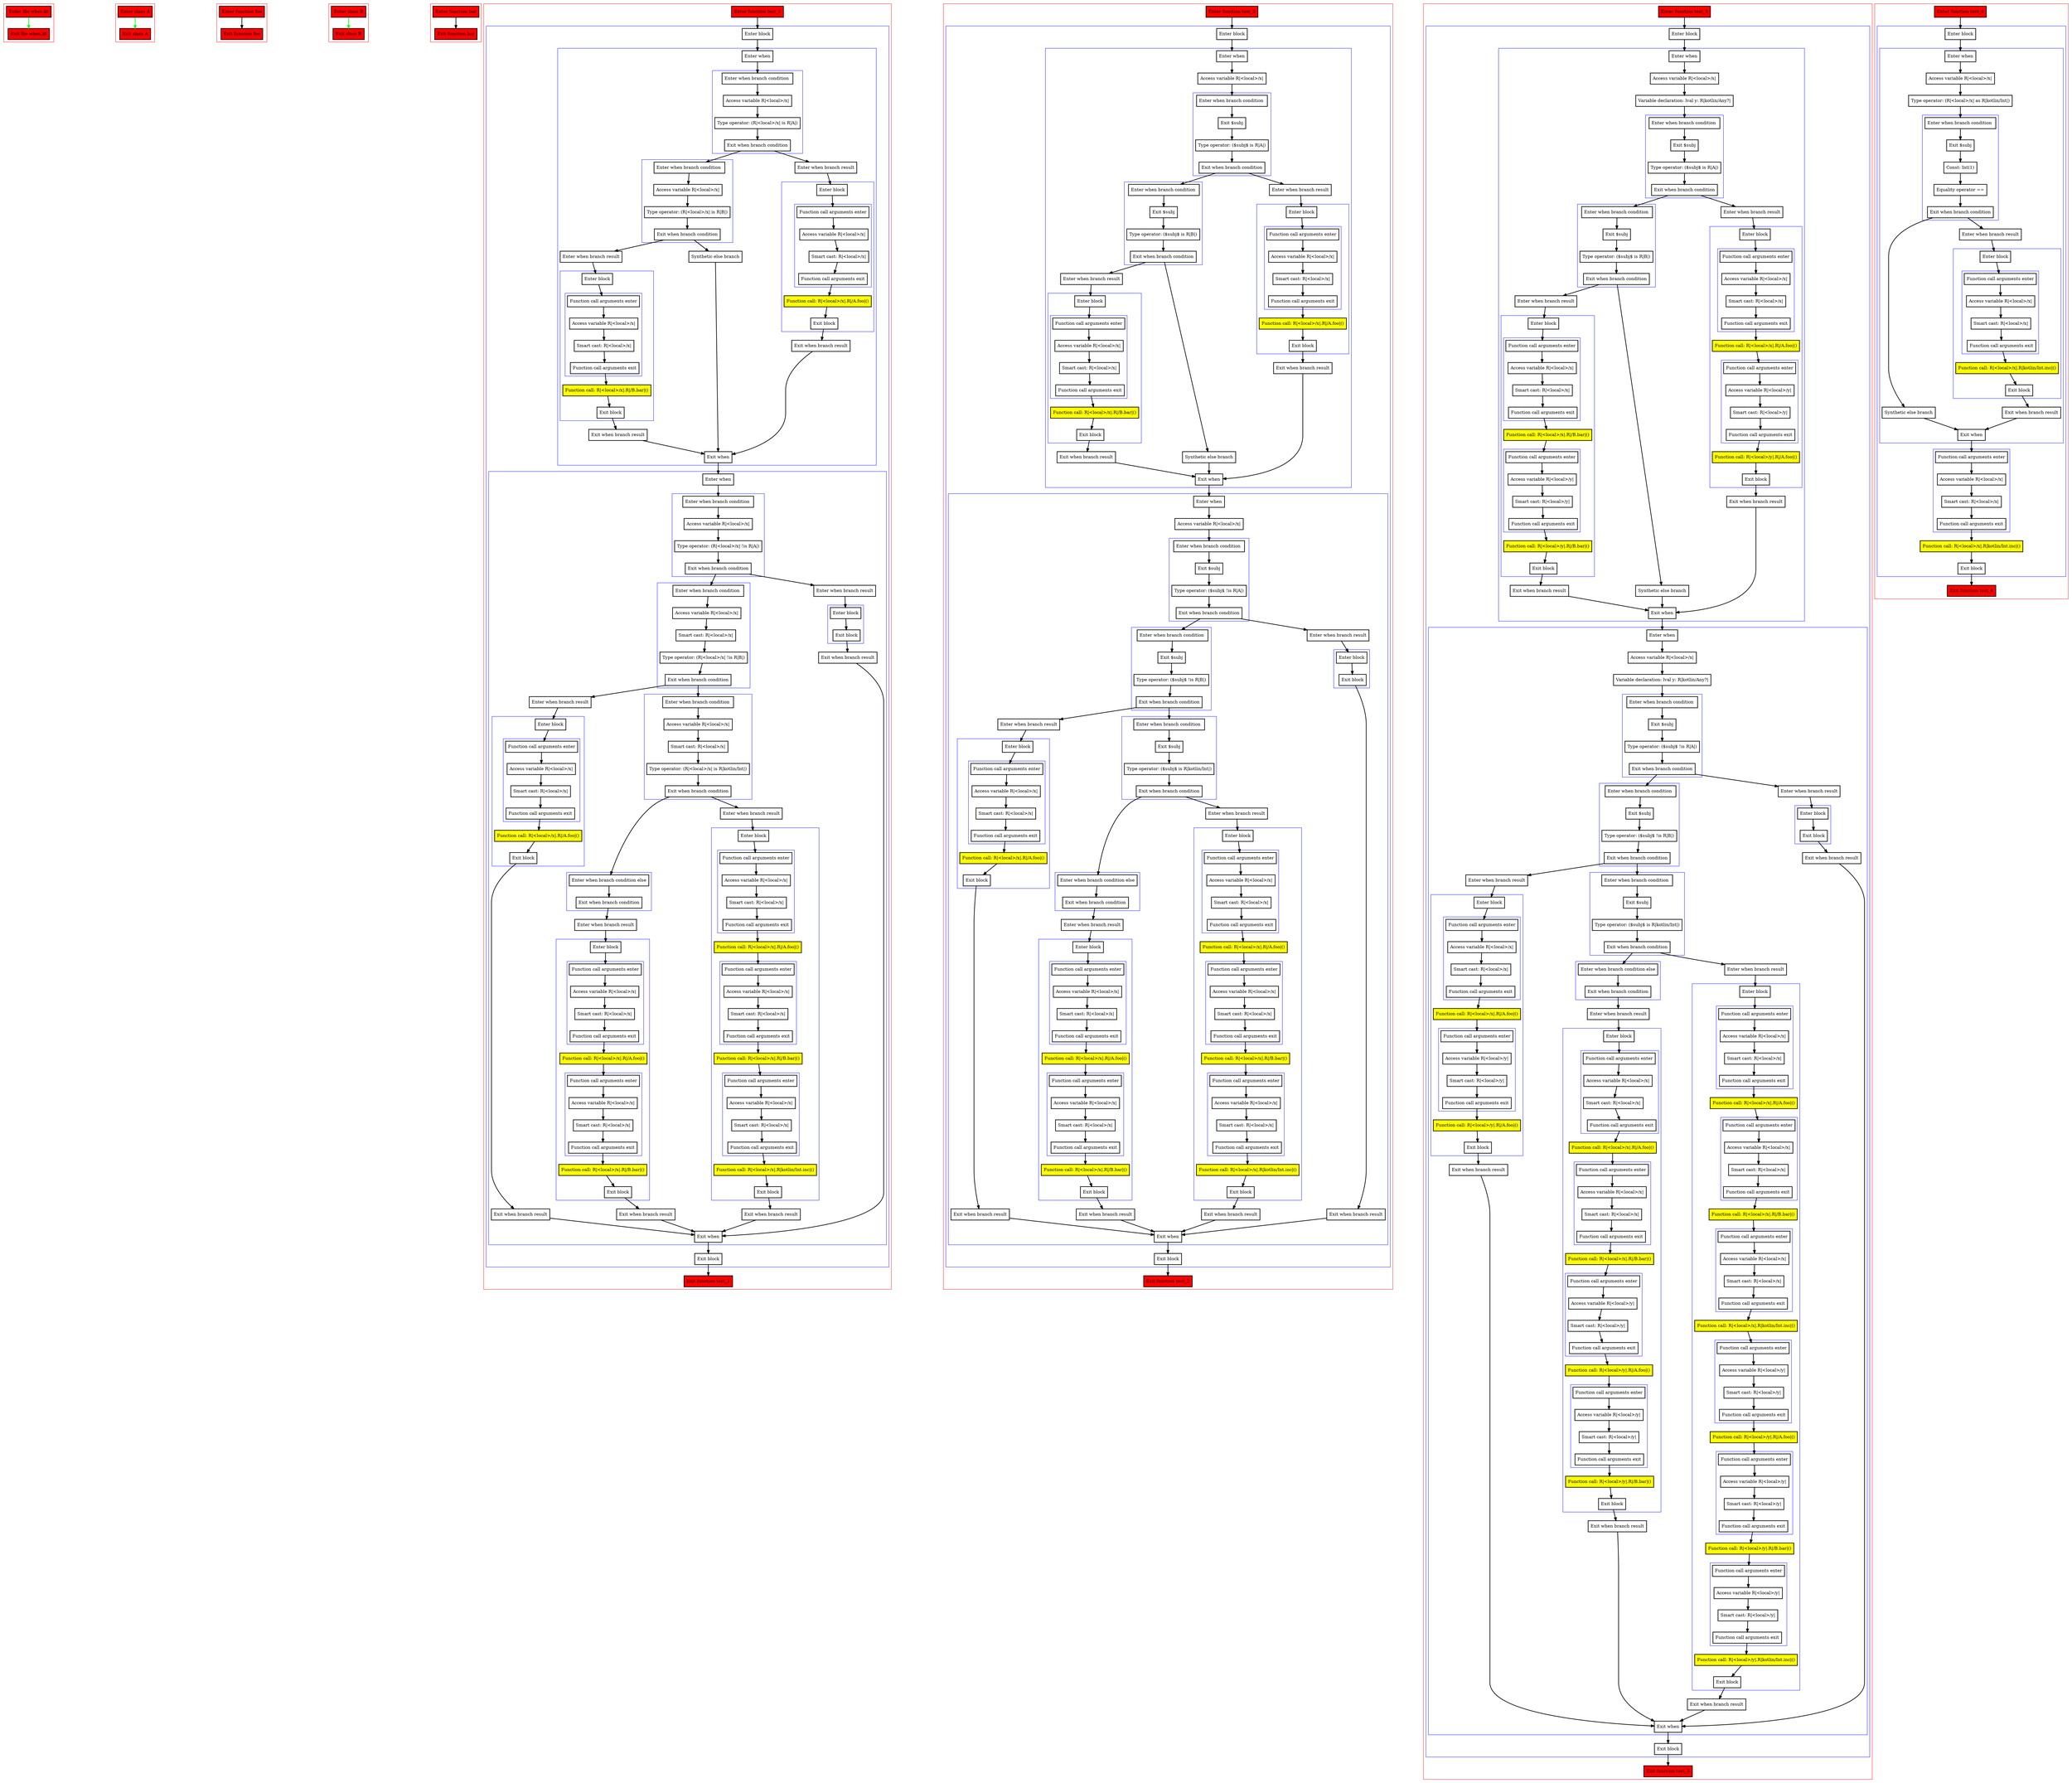 digraph when_kt {
    graph [nodesep=3]
    node [shape=box penwidth=2]
    edge [penwidth=2]

    subgraph cluster_0 {
        color=red
        0 [label="Enter file when.kt" style="filled" fillcolor=red];
        1 [label="Exit file when.kt" style="filled" fillcolor=red];
    }
    0 -> {1} [color=green];

    subgraph cluster_1 {
        color=red
        2 [label="Enter class A" style="filled" fillcolor=red];
        3 [label="Exit class A" style="filled" fillcolor=red];
    }
    2 -> {3} [color=green];

    subgraph cluster_2 {
        color=red
        4 [label="Enter function foo" style="filled" fillcolor=red];
        5 [label="Exit function foo" style="filled" fillcolor=red];
    }
    4 -> {5};

    subgraph cluster_3 {
        color=red
        6 [label="Enter class B" style="filled" fillcolor=red];
        7 [label="Exit class B" style="filled" fillcolor=red];
    }
    6 -> {7} [color=green];

    subgraph cluster_4 {
        color=red
        8 [label="Enter function bar" style="filled" fillcolor=red];
        9 [label="Exit function bar" style="filled" fillcolor=red];
    }
    8 -> {9};

    subgraph cluster_5 {
        color=red
        10 [label="Enter function test_1" style="filled" fillcolor=red];
        subgraph cluster_6 {
            color=blue
            11 [label="Enter block"];
            subgraph cluster_7 {
                color=blue
                12 [label="Enter when"];
                subgraph cluster_8 {
                    color=blue
                    13 [label="Enter when branch condition "];
                    14 [label="Access variable R|<local>/x|"];
                    15 [label="Type operator: (R|<local>/x| is R|A|)"];
                    16 [label="Exit when branch condition"];
                }
                subgraph cluster_9 {
                    color=blue
                    17 [label="Enter when branch condition "];
                    18 [label="Access variable R|<local>/x|"];
                    19 [label="Type operator: (R|<local>/x| is R|B|)"];
                    20 [label="Exit when branch condition"];
                }
                21 [label="Synthetic else branch"];
                22 [label="Enter when branch result"];
                subgraph cluster_10 {
                    color=blue
                    23 [label="Enter block"];
                    subgraph cluster_11 {
                        color=blue
                        24 [label="Function call arguments enter"];
                        25 [label="Access variable R|<local>/x|"];
                        26 [label="Smart cast: R|<local>/x|"];
                        27 [label="Function call arguments exit"];
                    }
                    28 [label="Function call: R|<local>/x|.R|/B.bar|()" style="filled" fillcolor=yellow];
                    29 [label="Exit block"];
                }
                30 [label="Exit when branch result"];
                31 [label="Enter when branch result"];
                subgraph cluster_12 {
                    color=blue
                    32 [label="Enter block"];
                    subgraph cluster_13 {
                        color=blue
                        33 [label="Function call arguments enter"];
                        34 [label="Access variable R|<local>/x|"];
                        35 [label="Smart cast: R|<local>/x|"];
                        36 [label="Function call arguments exit"];
                    }
                    37 [label="Function call: R|<local>/x|.R|/A.foo|()" style="filled" fillcolor=yellow];
                    38 [label="Exit block"];
                }
                39 [label="Exit when branch result"];
                40 [label="Exit when"];
            }
            subgraph cluster_14 {
                color=blue
                41 [label="Enter when"];
                subgraph cluster_15 {
                    color=blue
                    42 [label="Enter when branch condition "];
                    43 [label="Access variable R|<local>/x|"];
                    44 [label="Type operator: (R|<local>/x| !is R|A|)"];
                    45 [label="Exit when branch condition"];
                }
                subgraph cluster_16 {
                    color=blue
                    46 [label="Enter when branch condition "];
                    47 [label="Access variable R|<local>/x|"];
                    48 [label="Smart cast: R|<local>/x|"];
                    49 [label="Type operator: (R|<local>/x| !is R|B|)"];
                    50 [label="Exit when branch condition"];
                }
                subgraph cluster_17 {
                    color=blue
                    51 [label="Enter when branch condition "];
                    52 [label="Access variable R|<local>/x|"];
                    53 [label="Smart cast: R|<local>/x|"];
                    54 [label="Type operator: (R|<local>/x| is R|kotlin/Int|)"];
                    55 [label="Exit when branch condition"];
                }
                subgraph cluster_18 {
                    color=blue
                    56 [label="Enter when branch condition else"];
                    57 [label="Exit when branch condition"];
                }
                58 [label="Enter when branch result"];
                subgraph cluster_19 {
                    color=blue
                    59 [label="Enter block"];
                    subgraph cluster_20 {
                        color=blue
                        60 [label="Function call arguments enter"];
                        61 [label="Access variable R|<local>/x|"];
                        62 [label="Smart cast: R|<local>/x|"];
                        63 [label="Function call arguments exit"];
                    }
                    64 [label="Function call: R|<local>/x|.R|/A.foo|()" style="filled" fillcolor=yellow];
                    subgraph cluster_21 {
                        color=blue
                        65 [label="Function call arguments enter"];
                        66 [label="Access variable R|<local>/x|"];
                        67 [label="Smart cast: R|<local>/x|"];
                        68 [label="Function call arguments exit"];
                    }
                    69 [label="Function call: R|<local>/x|.R|/B.bar|()" style="filled" fillcolor=yellow];
                    70 [label="Exit block"];
                }
                71 [label="Exit when branch result"];
                72 [label="Enter when branch result"];
                subgraph cluster_22 {
                    color=blue
                    73 [label="Enter block"];
                    subgraph cluster_23 {
                        color=blue
                        74 [label="Function call arguments enter"];
                        75 [label="Access variable R|<local>/x|"];
                        76 [label="Smart cast: R|<local>/x|"];
                        77 [label="Function call arguments exit"];
                    }
                    78 [label="Function call: R|<local>/x|.R|/A.foo|()" style="filled" fillcolor=yellow];
                    subgraph cluster_24 {
                        color=blue
                        79 [label="Function call arguments enter"];
                        80 [label="Access variable R|<local>/x|"];
                        81 [label="Smart cast: R|<local>/x|"];
                        82 [label="Function call arguments exit"];
                    }
                    83 [label="Function call: R|<local>/x|.R|/B.bar|()" style="filled" fillcolor=yellow];
                    subgraph cluster_25 {
                        color=blue
                        84 [label="Function call arguments enter"];
                        85 [label="Access variable R|<local>/x|"];
                        86 [label="Smart cast: R|<local>/x|"];
                        87 [label="Function call arguments exit"];
                    }
                    88 [label="Function call: R|<local>/x|.R|kotlin/Int.inc|()" style="filled" fillcolor=yellow];
                    89 [label="Exit block"];
                }
                90 [label="Exit when branch result"];
                91 [label="Enter when branch result"];
                subgraph cluster_26 {
                    color=blue
                    92 [label="Enter block"];
                    subgraph cluster_27 {
                        color=blue
                        93 [label="Function call arguments enter"];
                        94 [label="Access variable R|<local>/x|"];
                        95 [label="Smart cast: R|<local>/x|"];
                        96 [label="Function call arguments exit"];
                    }
                    97 [label="Function call: R|<local>/x|.R|/A.foo|()" style="filled" fillcolor=yellow];
                    98 [label="Exit block"];
                }
                99 [label="Exit when branch result"];
                100 [label="Enter when branch result"];
                subgraph cluster_28 {
                    color=blue
                    101 [label="Enter block"];
                    102 [label="Exit block"];
                }
                103 [label="Exit when branch result"];
                104 [label="Exit when"];
            }
            105 [label="Exit block"];
        }
        106 [label="Exit function test_1" style="filled" fillcolor=red];
    }
    10 -> {11};
    11 -> {12};
    12 -> {13};
    13 -> {14};
    14 -> {15};
    15 -> {16};
    16 -> {17 31};
    17 -> {18};
    18 -> {19};
    19 -> {20};
    20 -> {21 22};
    21 -> {40};
    22 -> {23};
    23 -> {24};
    24 -> {25};
    25 -> {26};
    26 -> {27};
    27 -> {28};
    28 -> {29};
    29 -> {30};
    30 -> {40};
    31 -> {32};
    32 -> {33};
    33 -> {34};
    34 -> {35};
    35 -> {36};
    36 -> {37};
    37 -> {38};
    38 -> {39};
    39 -> {40};
    40 -> {41};
    41 -> {42};
    42 -> {43};
    43 -> {44};
    44 -> {45};
    45 -> {46 100};
    46 -> {47};
    47 -> {48};
    48 -> {49};
    49 -> {50};
    50 -> {51 91};
    51 -> {52};
    52 -> {53};
    53 -> {54};
    54 -> {55};
    55 -> {56 72};
    56 -> {57};
    57 -> {58};
    58 -> {59};
    59 -> {60};
    60 -> {61};
    61 -> {62};
    62 -> {63};
    63 -> {64};
    64 -> {65};
    65 -> {66};
    66 -> {67};
    67 -> {68};
    68 -> {69};
    69 -> {70};
    70 -> {71};
    71 -> {104};
    72 -> {73};
    73 -> {74};
    74 -> {75};
    75 -> {76};
    76 -> {77};
    77 -> {78};
    78 -> {79};
    79 -> {80};
    80 -> {81};
    81 -> {82};
    82 -> {83};
    83 -> {84};
    84 -> {85};
    85 -> {86};
    86 -> {87};
    87 -> {88};
    88 -> {89};
    89 -> {90};
    90 -> {104};
    91 -> {92};
    92 -> {93};
    93 -> {94};
    94 -> {95};
    95 -> {96};
    96 -> {97};
    97 -> {98};
    98 -> {99};
    99 -> {104};
    100 -> {101};
    101 -> {102};
    102 -> {103};
    103 -> {104};
    104 -> {105};
    105 -> {106};

    subgraph cluster_29 {
        color=red
        107 [label="Enter function test_2" style="filled" fillcolor=red];
        subgraph cluster_30 {
            color=blue
            108 [label="Enter block"];
            subgraph cluster_31 {
                color=blue
                109 [label="Enter when"];
                110 [label="Access variable R|<local>/x|"];
                subgraph cluster_32 {
                    color=blue
                    111 [label="Enter when branch condition "];
                    112 [label="Exit $subj"];
                    113 [label="Type operator: ($subj$ is R|A|)"];
                    114 [label="Exit when branch condition"];
                }
                subgraph cluster_33 {
                    color=blue
                    115 [label="Enter when branch condition "];
                    116 [label="Exit $subj"];
                    117 [label="Type operator: ($subj$ is R|B|)"];
                    118 [label="Exit when branch condition"];
                }
                119 [label="Synthetic else branch"];
                120 [label="Enter when branch result"];
                subgraph cluster_34 {
                    color=blue
                    121 [label="Enter block"];
                    subgraph cluster_35 {
                        color=blue
                        122 [label="Function call arguments enter"];
                        123 [label="Access variable R|<local>/x|"];
                        124 [label="Smart cast: R|<local>/x|"];
                        125 [label="Function call arguments exit"];
                    }
                    126 [label="Function call: R|<local>/x|.R|/B.bar|()" style="filled" fillcolor=yellow];
                    127 [label="Exit block"];
                }
                128 [label="Exit when branch result"];
                129 [label="Enter when branch result"];
                subgraph cluster_36 {
                    color=blue
                    130 [label="Enter block"];
                    subgraph cluster_37 {
                        color=blue
                        131 [label="Function call arguments enter"];
                        132 [label="Access variable R|<local>/x|"];
                        133 [label="Smart cast: R|<local>/x|"];
                        134 [label="Function call arguments exit"];
                    }
                    135 [label="Function call: R|<local>/x|.R|/A.foo|()" style="filled" fillcolor=yellow];
                    136 [label="Exit block"];
                }
                137 [label="Exit when branch result"];
                138 [label="Exit when"];
            }
            subgraph cluster_38 {
                color=blue
                139 [label="Enter when"];
                140 [label="Access variable R|<local>/x|"];
                subgraph cluster_39 {
                    color=blue
                    141 [label="Enter when branch condition "];
                    142 [label="Exit $subj"];
                    143 [label="Type operator: ($subj$ !is R|A|)"];
                    144 [label="Exit when branch condition"];
                }
                subgraph cluster_40 {
                    color=blue
                    145 [label="Enter when branch condition "];
                    146 [label="Exit $subj"];
                    147 [label="Type operator: ($subj$ !is R|B|)"];
                    148 [label="Exit when branch condition"];
                }
                subgraph cluster_41 {
                    color=blue
                    149 [label="Enter when branch condition "];
                    150 [label="Exit $subj"];
                    151 [label="Type operator: ($subj$ is R|kotlin/Int|)"];
                    152 [label="Exit when branch condition"];
                }
                subgraph cluster_42 {
                    color=blue
                    153 [label="Enter when branch condition else"];
                    154 [label="Exit when branch condition"];
                }
                155 [label="Enter when branch result"];
                subgraph cluster_43 {
                    color=blue
                    156 [label="Enter block"];
                    subgraph cluster_44 {
                        color=blue
                        157 [label="Function call arguments enter"];
                        158 [label="Access variable R|<local>/x|"];
                        159 [label="Smart cast: R|<local>/x|"];
                        160 [label="Function call arguments exit"];
                    }
                    161 [label="Function call: R|<local>/x|.R|/A.foo|()" style="filled" fillcolor=yellow];
                    subgraph cluster_45 {
                        color=blue
                        162 [label="Function call arguments enter"];
                        163 [label="Access variable R|<local>/x|"];
                        164 [label="Smart cast: R|<local>/x|"];
                        165 [label="Function call arguments exit"];
                    }
                    166 [label="Function call: R|<local>/x|.R|/B.bar|()" style="filled" fillcolor=yellow];
                    167 [label="Exit block"];
                }
                168 [label="Exit when branch result"];
                169 [label="Enter when branch result"];
                subgraph cluster_46 {
                    color=blue
                    170 [label="Enter block"];
                    subgraph cluster_47 {
                        color=blue
                        171 [label="Function call arguments enter"];
                        172 [label="Access variable R|<local>/x|"];
                        173 [label="Smart cast: R|<local>/x|"];
                        174 [label="Function call arguments exit"];
                    }
                    175 [label="Function call: R|<local>/x|.R|/A.foo|()" style="filled" fillcolor=yellow];
                    subgraph cluster_48 {
                        color=blue
                        176 [label="Function call arguments enter"];
                        177 [label="Access variable R|<local>/x|"];
                        178 [label="Smart cast: R|<local>/x|"];
                        179 [label="Function call arguments exit"];
                    }
                    180 [label="Function call: R|<local>/x|.R|/B.bar|()" style="filled" fillcolor=yellow];
                    subgraph cluster_49 {
                        color=blue
                        181 [label="Function call arguments enter"];
                        182 [label="Access variable R|<local>/x|"];
                        183 [label="Smart cast: R|<local>/x|"];
                        184 [label="Function call arguments exit"];
                    }
                    185 [label="Function call: R|<local>/x|.R|kotlin/Int.inc|()" style="filled" fillcolor=yellow];
                    186 [label="Exit block"];
                }
                187 [label="Exit when branch result"];
                188 [label="Enter when branch result"];
                subgraph cluster_50 {
                    color=blue
                    189 [label="Enter block"];
                    subgraph cluster_51 {
                        color=blue
                        190 [label="Function call arguments enter"];
                        191 [label="Access variable R|<local>/x|"];
                        192 [label="Smart cast: R|<local>/x|"];
                        193 [label="Function call arguments exit"];
                    }
                    194 [label="Function call: R|<local>/x|.R|/A.foo|()" style="filled" fillcolor=yellow];
                    195 [label="Exit block"];
                }
                196 [label="Exit when branch result"];
                197 [label="Enter when branch result"];
                subgraph cluster_52 {
                    color=blue
                    198 [label="Enter block"];
                    199 [label="Exit block"];
                }
                200 [label="Exit when branch result"];
                201 [label="Exit when"];
            }
            202 [label="Exit block"];
        }
        203 [label="Exit function test_2" style="filled" fillcolor=red];
    }
    107 -> {108};
    108 -> {109};
    109 -> {110};
    110 -> {111};
    111 -> {112};
    112 -> {113};
    113 -> {114};
    114 -> {115 129};
    115 -> {116};
    116 -> {117};
    117 -> {118};
    118 -> {119 120};
    119 -> {138};
    120 -> {121};
    121 -> {122};
    122 -> {123};
    123 -> {124};
    124 -> {125};
    125 -> {126};
    126 -> {127};
    127 -> {128};
    128 -> {138};
    129 -> {130};
    130 -> {131};
    131 -> {132};
    132 -> {133};
    133 -> {134};
    134 -> {135};
    135 -> {136};
    136 -> {137};
    137 -> {138};
    138 -> {139};
    139 -> {140};
    140 -> {141};
    141 -> {142};
    142 -> {143};
    143 -> {144};
    144 -> {145 197};
    145 -> {146};
    146 -> {147};
    147 -> {148};
    148 -> {149 188};
    149 -> {150};
    150 -> {151};
    151 -> {152};
    152 -> {153 169};
    153 -> {154};
    154 -> {155};
    155 -> {156};
    156 -> {157};
    157 -> {158};
    158 -> {159};
    159 -> {160};
    160 -> {161};
    161 -> {162};
    162 -> {163};
    163 -> {164};
    164 -> {165};
    165 -> {166};
    166 -> {167};
    167 -> {168};
    168 -> {201};
    169 -> {170};
    170 -> {171};
    171 -> {172};
    172 -> {173};
    173 -> {174};
    174 -> {175};
    175 -> {176};
    176 -> {177};
    177 -> {178};
    178 -> {179};
    179 -> {180};
    180 -> {181};
    181 -> {182};
    182 -> {183};
    183 -> {184};
    184 -> {185};
    185 -> {186};
    186 -> {187};
    187 -> {201};
    188 -> {189};
    189 -> {190};
    190 -> {191};
    191 -> {192};
    192 -> {193};
    193 -> {194};
    194 -> {195};
    195 -> {196};
    196 -> {201};
    197 -> {198};
    198 -> {199};
    199 -> {200};
    200 -> {201};
    201 -> {202};
    202 -> {203};

    subgraph cluster_53 {
        color=red
        204 [label="Enter function test_3" style="filled" fillcolor=red];
        subgraph cluster_54 {
            color=blue
            205 [label="Enter block"];
            subgraph cluster_55 {
                color=blue
                206 [label="Enter when"];
                207 [label="Access variable R|<local>/x|"];
                208 [label="Variable declaration: lval y: R|kotlin/Any?|"];
                subgraph cluster_56 {
                    color=blue
                    209 [label="Enter when branch condition "];
                    210 [label="Exit $subj"];
                    211 [label="Type operator: ($subj$ is R|A|)"];
                    212 [label="Exit when branch condition"];
                }
                subgraph cluster_57 {
                    color=blue
                    213 [label="Enter when branch condition "];
                    214 [label="Exit $subj"];
                    215 [label="Type operator: ($subj$ is R|B|)"];
                    216 [label="Exit when branch condition"];
                }
                217 [label="Synthetic else branch"];
                218 [label="Enter when branch result"];
                subgraph cluster_58 {
                    color=blue
                    219 [label="Enter block"];
                    subgraph cluster_59 {
                        color=blue
                        220 [label="Function call arguments enter"];
                        221 [label="Access variable R|<local>/x|"];
                        222 [label="Smart cast: R|<local>/x|"];
                        223 [label="Function call arguments exit"];
                    }
                    224 [label="Function call: R|<local>/x|.R|/B.bar|()" style="filled" fillcolor=yellow];
                    subgraph cluster_60 {
                        color=blue
                        225 [label="Function call arguments enter"];
                        226 [label="Access variable R|<local>/y|"];
                        227 [label="Smart cast: R|<local>/y|"];
                        228 [label="Function call arguments exit"];
                    }
                    229 [label="Function call: R|<local>/y|.R|/B.bar|()" style="filled" fillcolor=yellow];
                    230 [label="Exit block"];
                }
                231 [label="Exit when branch result"];
                232 [label="Enter when branch result"];
                subgraph cluster_61 {
                    color=blue
                    233 [label="Enter block"];
                    subgraph cluster_62 {
                        color=blue
                        234 [label="Function call arguments enter"];
                        235 [label="Access variable R|<local>/x|"];
                        236 [label="Smart cast: R|<local>/x|"];
                        237 [label="Function call arguments exit"];
                    }
                    238 [label="Function call: R|<local>/x|.R|/A.foo|()" style="filled" fillcolor=yellow];
                    subgraph cluster_63 {
                        color=blue
                        239 [label="Function call arguments enter"];
                        240 [label="Access variable R|<local>/y|"];
                        241 [label="Smart cast: R|<local>/y|"];
                        242 [label="Function call arguments exit"];
                    }
                    243 [label="Function call: R|<local>/y|.R|/A.foo|()" style="filled" fillcolor=yellow];
                    244 [label="Exit block"];
                }
                245 [label="Exit when branch result"];
                246 [label="Exit when"];
            }
            subgraph cluster_64 {
                color=blue
                247 [label="Enter when"];
                248 [label="Access variable R|<local>/x|"];
                249 [label="Variable declaration: lval y: R|kotlin/Any?|"];
                subgraph cluster_65 {
                    color=blue
                    250 [label="Enter when branch condition "];
                    251 [label="Exit $subj"];
                    252 [label="Type operator: ($subj$ !is R|A|)"];
                    253 [label="Exit when branch condition"];
                }
                subgraph cluster_66 {
                    color=blue
                    254 [label="Enter when branch condition "];
                    255 [label="Exit $subj"];
                    256 [label="Type operator: ($subj$ !is R|B|)"];
                    257 [label="Exit when branch condition"];
                }
                subgraph cluster_67 {
                    color=blue
                    258 [label="Enter when branch condition "];
                    259 [label="Exit $subj"];
                    260 [label="Type operator: ($subj$ is R|kotlin/Int|)"];
                    261 [label="Exit when branch condition"];
                }
                subgraph cluster_68 {
                    color=blue
                    262 [label="Enter when branch condition else"];
                    263 [label="Exit when branch condition"];
                }
                264 [label="Enter when branch result"];
                subgraph cluster_69 {
                    color=blue
                    265 [label="Enter block"];
                    subgraph cluster_70 {
                        color=blue
                        266 [label="Function call arguments enter"];
                        267 [label="Access variable R|<local>/x|"];
                        268 [label="Smart cast: R|<local>/x|"];
                        269 [label="Function call arguments exit"];
                    }
                    270 [label="Function call: R|<local>/x|.R|/A.foo|()" style="filled" fillcolor=yellow];
                    subgraph cluster_71 {
                        color=blue
                        271 [label="Function call arguments enter"];
                        272 [label="Access variable R|<local>/x|"];
                        273 [label="Smart cast: R|<local>/x|"];
                        274 [label="Function call arguments exit"];
                    }
                    275 [label="Function call: R|<local>/x|.R|/B.bar|()" style="filled" fillcolor=yellow];
                    subgraph cluster_72 {
                        color=blue
                        276 [label="Function call arguments enter"];
                        277 [label="Access variable R|<local>/y|"];
                        278 [label="Smart cast: R|<local>/y|"];
                        279 [label="Function call arguments exit"];
                    }
                    280 [label="Function call: R|<local>/y|.R|/A.foo|()" style="filled" fillcolor=yellow];
                    subgraph cluster_73 {
                        color=blue
                        281 [label="Function call arguments enter"];
                        282 [label="Access variable R|<local>/y|"];
                        283 [label="Smart cast: R|<local>/y|"];
                        284 [label="Function call arguments exit"];
                    }
                    285 [label="Function call: R|<local>/y|.R|/B.bar|()" style="filled" fillcolor=yellow];
                    286 [label="Exit block"];
                }
                287 [label="Exit when branch result"];
                288 [label="Enter when branch result"];
                subgraph cluster_74 {
                    color=blue
                    289 [label="Enter block"];
                    subgraph cluster_75 {
                        color=blue
                        290 [label="Function call arguments enter"];
                        291 [label="Access variable R|<local>/x|"];
                        292 [label="Smart cast: R|<local>/x|"];
                        293 [label="Function call arguments exit"];
                    }
                    294 [label="Function call: R|<local>/x|.R|/A.foo|()" style="filled" fillcolor=yellow];
                    subgraph cluster_76 {
                        color=blue
                        295 [label="Function call arguments enter"];
                        296 [label="Access variable R|<local>/x|"];
                        297 [label="Smart cast: R|<local>/x|"];
                        298 [label="Function call arguments exit"];
                    }
                    299 [label="Function call: R|<local>/x|.R|/B.bar|()" style="filled" fillcolor=yellow];
                    subgraph cluster_77 {
                        color=blue
                        300 [label="Function call arguments enter"];
                        301 [label="Access variable R|<local>/x|"];
                        302 [label="Smart cast: R|<local>/x|"];
                        303 [label="Function call arguments exit"];
                    }
                    304 [label="Function call: R|<local>/x|.R|kotlin/Int.inc|()" style="filled" fillcolor=yellow];
                    subgraph cluster_78 {
                        color=blue
                        305 [label="Function call arguments enter"];
                        306 [label="Access variable R|<local>/y|"];
                        307 [label="Smart cast: R|<local>/y|"];
                        308 [label="Function call arguments exit"];
                    }
                    309 [label="Function call: R|<local>/y|.R|/A.foo|()" style="filled" fillcolor=yellow];
                    subgraph cluster_79 {
                        color=blue
                        310 [label="Function call arguments enter"];
                        311 [label="Access variable R|<local>/y|"];
                        312 [label="Smart cast: R|<local>/y|"];
                        313 [label="Function call arguments exit"];
                    }
                    314 [label="Function call: R|<local>/y|.R|/B.bar|()" style="filled" fillcolor=yellow];
                    subgraph cluster_80 {
                        color=blue
                        315 [label="Function call arguments enter"];
                        316 [label="Access variable R|<local>/y|"];
                        317 [label="Smart cast: R|<local>/y|"];
                        318 [label="Function call arguments exit"];
                    }
                    319 [label="Function call: R|<local>/y|.R|kotlin/Int.inc|()" style="filled" fillcolor=yellow];
                    320 [label="Exit block"];
                }
                321 [label="Exit when branch result"];
                322 [label="Enter when branch result"];
                subgraph cluster_81 {
                    color=blue
                    323 [label="Enter block"];
                    subgraph cluster_82 {
                        color=blue
                        324 [label="Function call arguments enter"];
                        325 [label="Access variable R|<local>/x|"];
                        326 [label="Smart cast: R|<local>/x|"];
                        327 [label="Function call arguments exit"];
                    }
                    328 [label="Function call: R|<local>/x|.R|/A.foo|()" style="filled" fillcolor=yellow];
                    subgraph cluster_83 {
                        color=blue
                        329 [label="Function call arguments enter"];
                        330 [label="Access variable R|<local>/y|"];
                        331 [label="Smart cast: R|<local>/y|"];
                        332 [label="Function call arguments exit"];
                    }
                    333 [label="Function call: R|<local>/y|.R|/A.foo|()" style="filled" fillcolor=yellow];
                    334 [label="Exit block"];
                }
                335 [label="Exit when branch result"];
                336 [label="Enter when branch result"];
                subgraph cluster_84 {
                    color=blue
                    337 [label="Enter block"];
                    338 [label="Exit block"];
                }
                339 [label="Exit when branch result"];
                340 [label="Exit when"];
            }
            341 [label="Exit block"];
        }
        342 [label="Exit function test_3" style="filled" fillcolor=red];
    }
    204 -> {205};
    205 -> {206};
    206 -> {207};
    207 -> {208};
    208 -> {209};
    209 -> {210};
    210 -> {211};
    211 -> {212};
    212 -> {213 232};
    213 -> {214};
    214 -> {215};
    215 -> {216};
    216 -> {217 218};
    217 -> {246};
    218 -> {219};
    219 -> {220};
    220 -> {221};
    221 -> {222};
    222 -> {223};
    223 -> {224};
    224 -> {225};
    225 -> {226};
    226 -> {227};
    227 -> {228};
    228 -> {229};
    229 -> {230};
    230 -> {231};
    231 -> {246};
    232 -> {233};
    233 -> {234};
    234 -> {235};
    235 -> {236};
    236 -> {237};
    237 -> {238};
    238 -> {239};
    239 -> {240};
    240 -> {241};
    241 -> {242};
    242 -> {243};
    243 -> {244};
    244 -> {245};
    245 -> {246};
    246 -> {247};
    247 -> {248};
    248 -> {249};
    249 -> {250};
    250 -> {251};
    251 -> {252};
    252 -> {253};
    253 -> {254 336};
    254 -> {255};
    255 -> {256};
    256 -> {257};
    257 -> {258 322};
    258 -> {259};
    259 -> {260};
    260 -> {261};
    261 -> {262 288};
    262 -> {263};
    263 -> {264};
    264 -> {265};
    265 -> {266};
    266 -> {267};
    267 -> {268};
    268 -> {269};
    269 -> {270};
    270 -> {271};
    271 -> {272};
    272 -> {273};
    273 -> {274};
    274 -> {275};
    275 -> {276};
    276 -> {277};
    277 -> {278};
    278 -> {279};
    279 -> {280};
    280 -> {281};
    281 -> {282};
    282 -> {283};
    283 -> {284};
    284 -> {285};
    285 -> {286};
    286 -> {287};
    287 -> {340};
    288 -> {289};
    289 -> {290};
    290 -> {291};
    291 -> {292};
    292 -> {293};
    293 -> {294};
    294 -> {295};
    295 -> {296};
    296 -> {297};
    297 -> {298};
    298 -> {299};
    299 -> {300};
    300 -> {301};
    301 -> {302};
    302 -> {303};
    303 -> {304};
    304 -> {305};
    305 -> {306};
    306 -> {307};
    307 -> {308};
    308 -> {309};
    309 -> {310};
    310 -> {311};
    311 -> {312};
    312 -> {313};
    313 -> {314};
    314 -> {315};
    315 -> {316};
    316 -> {317};
    317 -> {318};
    318 -> {319};
    319 -> {320};
    320 -> {321};
    321 -> {340};
    322 -> {323};
    323 -> {324};
    324 -> {325};
    325 -> {326};
    326 -> {327};
    327 -> {328};
    328 -> {329};
    329 -> {330};
    330 -> {331};
    331 -> {332};
    332 -> {333};
    333 -> {334};
    334 -> {335};
    335 -> {340};
    336 -> {337};
    337 -> {338};
    338 -> {339};
    339 -> {340};
    340 -> {341};
    341 -> {342};

    subgraph cluster_85 {
        color=red
        343 [label="Enter function test_4" style="filled" fillcolor=red];
        subgraph cluster_86 {
            color=blue
            344 [label="Enter block"];
            subgraph cluster_87 {
                color=blue
                345 [label="Enter when"];
                346 [label="Access variable R|<local>/x|"];
                347 [label="Type operator: (R|<local>/x| as R|kotlin/Int|)"];
                subgraph cluster_88 {
                    color=blue
                    348 [label="Enter when branch condition "];
                    349 [label="Exit $subj"];
                    350 [label="Const: Int(1)"];
                    351 [label="Equality operator =="];
                    352 [label="Exit when branch condition"];
                }
                353 [label="Synthetic else branch"];
                354 [label="Enter when branch result"];
                subgraph cluster_89 {
                    color=blue
                    355 [label="Enter block"];
                    subgraph cluster_90 {
                        color=blue
                        356 [label="Function call arguments enter"];
                        357 [label="Access variable R|<local>/x|"];
                        358 [label="Smart cast: R|<local>/x|"];
                        359 [label="Function call arguments exit"];
                    }
                    360 [label="Function call: R|<local>/x|.R|kotlin/Int.inc|()" style="filled" fillcolor=yellow];
                    361 [label="Exit block"];
                }
                362 [label="Exit when branch result"];
                363 [label="Exit when"];
            }
            subgraph cluster_91 {
                color=blue
                364 [label="Function call arguments enter"];
                365 [label="Access variable R|<local>/x|"];
                366 [label="Smart cast: R|<local>/x|"];
                367 [label="Function call arguments exit"];
            }
            368 [label="Function call: R|<local>/x|.R|kotlin/Int.inc|()" style="filled" fillcolor=yellow];
            369 [label="Exit block"];
        }
        370 [label="Exit function test_4" style="filled" fillcolor=red];
    }
    343 -> {344};
    344 -> {345};
    345 -> {346};
    346 -> {347};
    347 -> {348};
    348 -> {349};
    349 -> {350};
    350 -> {351};
    351 -> {352};
    352 -> {353 354};
    353 -> {363};
    354 -> {355};
    355 -> {356};
    356 -> {357};
    357 -> {358};
    358 -> {359};
    359 -> {360};
    360 -> {361};
    361 -> {362};
    362 -> {363};
    363 -> {364};
    364 -> {365};
    365 -> {366};
    366 -> {367};
    367 -> {368};
    368 -> {369};
    369 -> {370};

}
